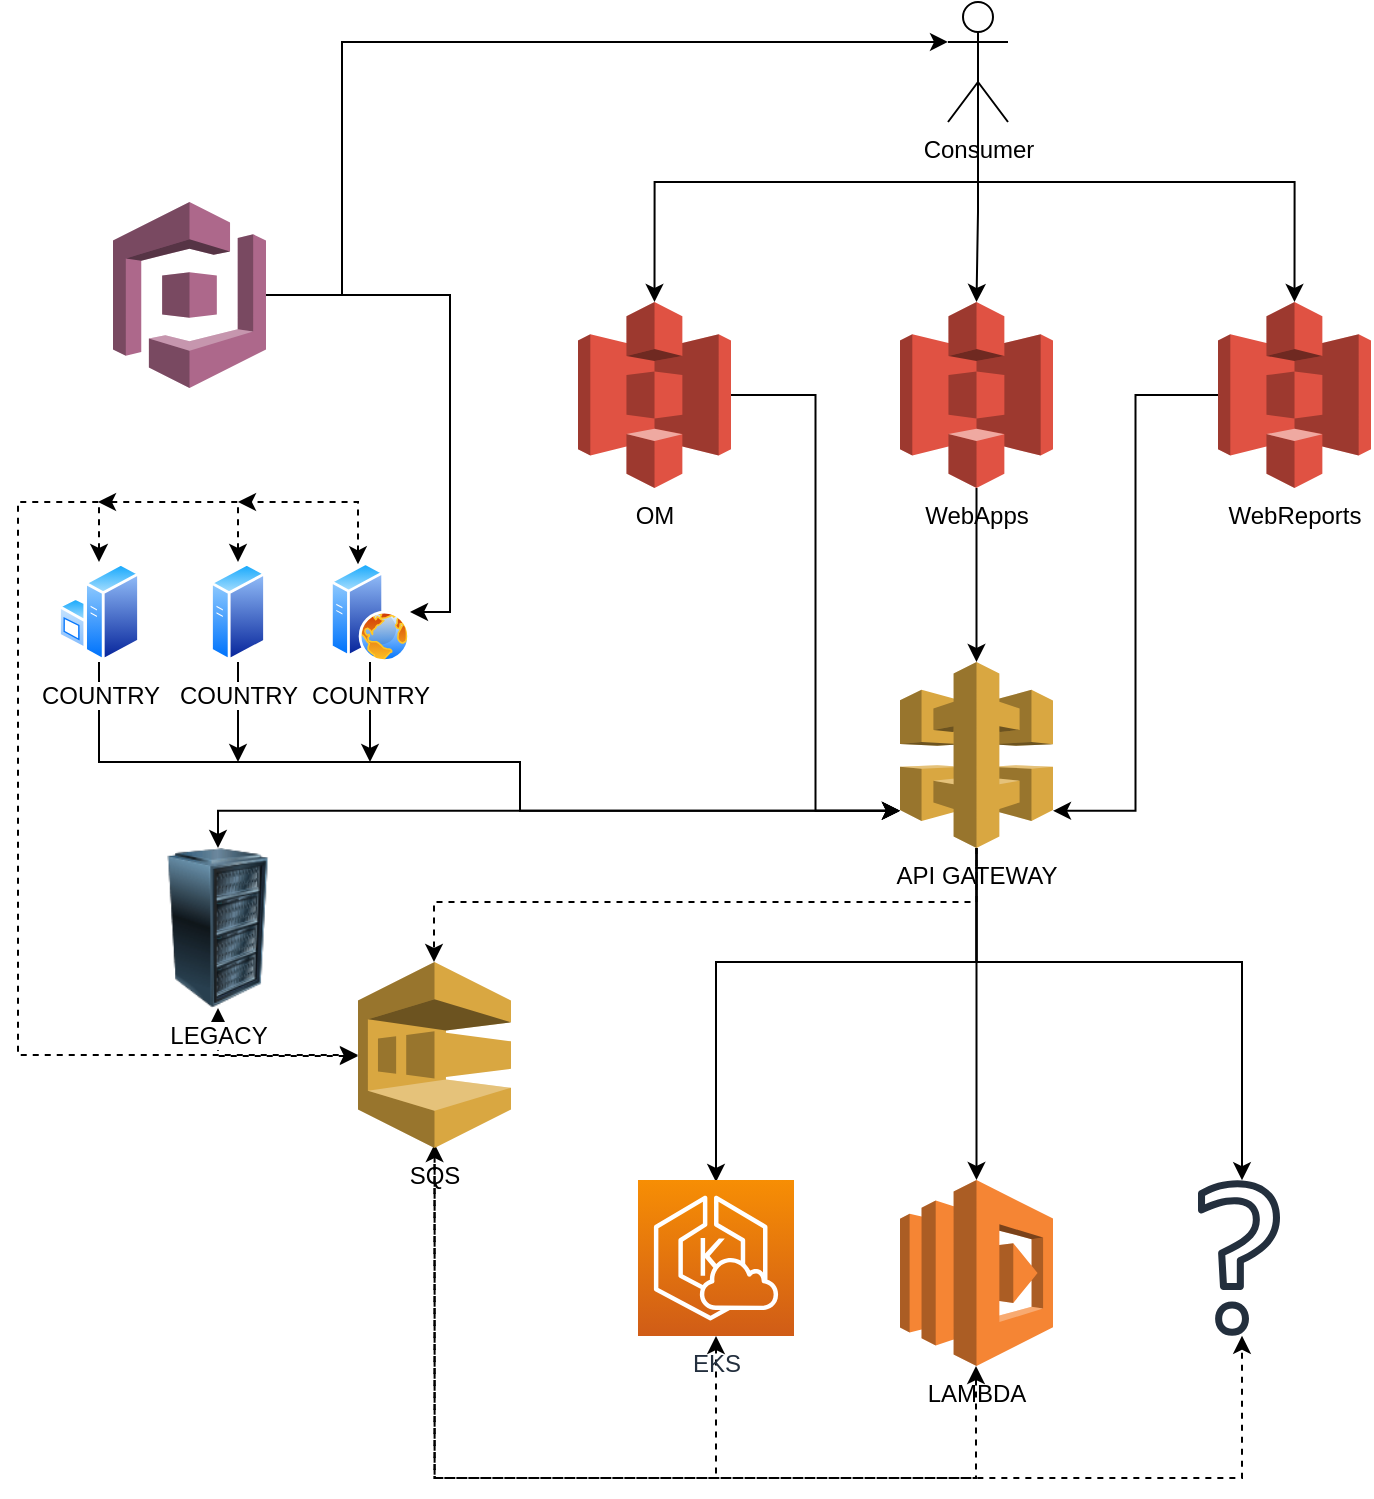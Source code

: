 <mxfile version="20.3.7" type="github">
  <diagram id="Joz-wbOOevoliaPiFYPp" name="Simple arch">
    <mxGraphModel dx="1196" dy="774" grid="1" gridSize="10" guides="1" tooltips="1" connect="1" arrows="1" fold="1" page="1" pageScale="1" pageWidth="1169" pageHeight="827" math="0" shadow="0">
      <root>
        <mxCell id="0" />
        <mxCell id="1" parent="0" />
        <mxCell id="j6oTMxRk_AW7922l2MPv-18" style="edgeStyle=orthogonalEdgeStyle;rounded=0;orthogonalLoop=1;jettySize=auto;html=1;entryX=0;entryY=0.8;entryDx=0;entryDy=0;entryPerimeter=0;" edge="1" parent="1" source="j6oTMxRk_AW7922l2MPv-1" target="j6oTMxRk_AW7922l2MPv-8">
          <mxGeometry relative="1" as="geometry" />
        </mxCell>
        <mxCell id="j6oTMxRk_AW7922l2MPv-1" value="OM" style="outlineConnect=0;dashed=0;verticalLabelPosition=bottom;verticalAlign=top;align=center;html=1;shape=mxgraph.aws3.s3;fillColor=#E05243;gradientColor=none;" vertex="1" parent="1">
          <mxGeometry x="300" y="180" width="76.5" height="93" as="geometry" />
        </mxCell>
        <mxCell id="j6oTMxRk_AW7922l2MPv-2" value="LAMBDA" style="outlineConnect=0;dashed=0;verticalLabelPosition=bottom;verticalAlign=top;align=center;html=1;shape=mxgraph.aws3.lambda;fillColor=#F58534;gradientColor=none;" vertex="1" parent="1">
          <mxGeometry x="461" y="619" width="76.5" height="93" as="geometry" />
        </mxCell>
        <mxCell id="j6oTMxRk_AW7922l2MPv-20" style="edgeStyle=orthogonalEdgeStyle;rounded=0;orthogonalLoop=1;jettySize=auto;html=1;entryX=0.5;entryY=0;entryDx=0;entryDy=0;entryPerimeter=0;" edge="1" parent="1" source="j6oTMxRk_AW7922l2MPv-4" target="j6oTMxRk_AW7922l2MPv-8">
          <mxGeometry relative="1" as="geometry" />
        </mxCell>
        <mxCell id="j6oTMxRk_AW7922l2MPv-4" value="WebApps" style="outlineConnect=0;dashed=0;verticalLabelPosition=bottom;verticalAlign=top;align=center;html=1;shape=mxgraph.aws3.s3;fillColor=#E05243;gradientColor=none;" vertex="1" parent="1">
          <mxGeometry x="461" y="180" width="76.5" height="93" as="geometry" />
        </mxCell>
        <mxCell id="j6oTMxRk_AW7922l2MPv-19" style="edgeStyle=orthogonalEdgeStyle;rounded=0;orthogonalLoop=1;jettySize=auto;html=1;entryX=1;entryY=0.8;entryDx=0;entryDy=0;entryPerimeter=0;" edge="1" parent="1" source="j6oTMxRk_AW7922l2MPv-5" target="j6oTMxRk_AW7922l2MPv-8">
          <mxGeometry relative="1" as="geometry" />
        </mxCell>
        <mxCell id="j6oTMxRk_AW7922l2MPv-5" value="WebReports" style="outlineConnect=0;dashed=0;verticalLabelPosition=bottom;verticalAlign=top;align=center;html=1;shape=mxgraph.aws3.s3;fillColor=#E05243;gradientColor=none;" vertex="1" parent="1">
          <mxGeometry x="620" y="180" width="76.5" height="93" as="geometry" />
        </mxCell>
        <mxCell id="j6oTMxRk_AW7922l2MPv-21" style="edgeStyle=orthogonalEdgeStyle;rounded=0;orthogonalLoop=1;jettySize=auto;html=1;dashed=1;" edge="1" parent="1" source="j6oTMxRk_AW7922l2MPv-8" target="j6oTMxRk_AW7922l2MPv-9">
          <mxGeometry relative="1" as="geometry">
            <Array as="points">
              <mxPoint x="499" y="480" />
              <mxPoint x="228" y="480" />
            </Array>
          </mxGeometry>
        </mxCell>
        <mxCell id="j6oTMxRk_AW7922l2MPv-25" style="edgeStyle=orthogonalEdgeStyle;rounded=0;orthogonalLoop=1;jettySize=auto;html=1;" edge="1" parent="1" source="j6oTMxRk_AW7922l2MPv-8" target="j6oTMxRk_AW7922l2MPv-2">
          <mxGeometry relative="1" as="geometry" />
        </mxCell>
        <mxCell id="j6oTMxRk_AW7922l2MPv-26" style="edgeStyle=orthogonalEdgeStyle;rounded=0;orthogonalLoop=1;jettySize=auto;html=1;" edge="1" parent="1" source="j6oTMxRk_AW7922l2MPv-8">
          <mxGeometry relative="1" as="geometry">
            <mxPoint x="369" y="620" as="targetPoint" />
            <Array as="points">
              <mxPoint x="499" y="510" />
              <mxPoint x="369" y="510" />
            </Array>
          </mxGeometry>
        </mxCell>
        <mxCell id="j6oTMxRk_AW7922l2MPv-27" style="edgeStyle=orthogonalEdgeStyle;rounded=0;orthogonalLoop=1;jettySize=auto;html=1;" edge="1" parent="1" source="j6oTMxRk_AW7922l2MPv-8" target="j6oTMxRk_AW7922l2MPv-33">
          <mxGeometry relative="1" as="geometry">
            <mxPoint x="632" y="590" as="targetPoint" />
            <Array as="points">
              <mxPoint x="499" y="510" />
              <mxPoint x="632" y="510" />
            </Array>
          </mxGeometry>
        </mxCell>
        <mxCell id="j6oTMxRk_AW7922l2MPv-8" value="API GATEWAY" style="outlineConnect=0;dashed=0;verticalLabelPosition=bottom;verticalAlign=top;align=center;html=1;shape=mxgraph.aws3.api_gateway;fillColor=#D9A741;gradientColor=none;" vertex="1" parent="1">
          <mxGeometry x="461" y="360" width="76.5" height="93" as="geometry" />
        </mxCell>
        <mxCell id="j6oTMxRk_AW7922l2MPv-28" style="edgeStyle=orthogonalEdgeStyle;rounded=0;orthogonalLoop=1;jettySize=auto;html=1;dashed=1;exitX=0.5;exitY=1;exitDx=0;exitDy=0;exitPerimeter=0;" edge="1" parent="1" target="j6oTMxRk_AW7922l2MPv-32">
          <mxGeometry relative="1" as="geometry">
            <mxPoint x="228.25" y="611" as="sourcePoint" />
            <mxPoint x="370" y="720" as="targetPoint" />
            <Array as="points">
              <mxPoint x="228" y="768" />
              <mxPoint x="369" y="768" />
            </Array>
          </mxGeometry>
        </mxCell>
        <mxCell id="j6oTMxRk_AW7922l2MPv-29" style="edgeStyle=orthogonalEdgeStyle;rounded=0;orthogonalLoop=1;jettySize=auto;html=1;dashed=1;" edge="1" parent="1" target="j6oTMxRk_AW7922l2MPv-2">
          <mxGeometry relative="1" as="geometry">
            <mxPoint x="228.3" y="611" as="sourcePoint" />
            <mxPoint x="499.25" y="751" as="targetPoint" />
            <Array as="points">
              <mxPoint x="228" y="768" />
              <mxPoint x="499" y="768" />
            </Array>
          </mxGeometry>
        </mxCell>
        <mxCell id="j6oTMxRk_AW7922l2MPv-30" style="edgeStyle=orthogonalEdgeStyle;rounded=0;orthogonalLoop=1;jettySize=auto;html=1;dashed=1;jumpStyle=none;strokeColor=default;startArrow=classic;startFill=1;" edge="1" parent="1" target="j6oTMxRk_AW7922l2MPv-33">
          <mxGeometry relative="1" as="geometry">
            <mxPoint x="228.3" y="601" as="sourcePoint" />
            <mxPoint x="631.75" y="741" as="targetPoint" />
            <Array as="points">
              <mxPoint x="228" y="768" />
              <mxPoint x="632" y="768" />
            </Array>
          </mxGeometry>
        </mxCell>
        <mxCell id="j6oTMxRk_AW7922l2MPv-9" value="SQS" style="outlineConnect=0;dashed=0;verticalLabelPosition=bottom;verticalAlign=top;align=center;html=1;shape=mxgraph.aws3.sqs;fillColor=#D9A741;gradientColor=none;" vertex="1" parent="1">
          <mxGeometry x="190" y="510" width="76.5" height="93" as="geometry" />
        </mxCell>
        <mxCell id="j6oTMxRk_AW7922l2MPv-12" style="edgeStyle=orthogonalEdgeStyle;rounded=0;orthogonalLoop=1;jettySize=auto;html=1;entryX=0.5;entryY=0;entryDx=0;entryDy=0;entryPerimeter=0;" edge="1" parent="1" source="j6oTMxRk_AW7922l2MPv-10" target="j6oTMxRk_AW7922l2MPv-1">
          <mxGeometry relative="1" as="geometry">
            <Array as="points">
              <mxPoint x="500" y="120" />
              <mxPoint x="338" y="120" />
            </Array>
          </mxGeometry>
        </mxCell>
        <mxCell id="j6oTMxRk_AW7922l2MPv-13" style="edgeStyle=orthogonalEdgeStyle;rounded=0;orthogonalLoop=1;jettySize=auto;html=1;entryX=0.5;entryY=0;entryDx=0;entryDy=0;entryPerimeter=0;" edge="1" parent="1" source="j6oTMxRk_AW7922l2MPv-10" target="j6oTMxRk_AW7922l2MPv-5">
          <mxGeometry relative="1" as="geometry">
            <Array as="points">
              <mxPoint x="500" y="120" />
              <mxPoint x="658" y="120" />
            </Array>
          </mxGeometry>
        </mxCell>
        <mxCell id="j6oTMxRk_AW7922l2MPv-14" style="edgeStyle=orthogonalEdgeStyle;rounded=0;orthogonalLoop=1;jettySize=auto;html=1;exitX=0.5;exitY=0.5;exitDx=0;exitDy=0;exitPerimeter=0;entryX=0.5;entryY=0;entryDx=0;entryDy=0;entryPerimeter=0;" edge="1" parent="1" source="j6oTMxRk_AW7922l2MPv-10" target="j6oTMxRk_AW7922l2MPv-4">
          <mxGeometry relative="1" as="geometry" />
        </mxCell>
        <mxCell id="j6oTMxRk_AW7922l2MPv-10" value="Consumer" style="shape=umlActor;verticalLabelPosition=bottom;verticalAlign=top;html=1;outlineConnect=0;" vertex="1" parent="1">
          <mxGeometry x="485" y="30" width="30" height="60" as="geometry" />
        </mxCell>
        <mxCell id="j6oTMxRk_AW7922l2MPv-32" value="EKS" style="sketch=0;points=[[0,0,0],[0.25,0,0],[0.5,0,0],[0.75,0,0],[1,0,0],[0,1,0],[0.25,1,0],[0.5,1,0],[0.75,1,0],[1,1,0],[0,0.25,0],[0,0.5,0],[0,0.75,0],[1,0.25,0],[1,0.5,0],[1,0.75,0]];outlineConnect=0;fontColor=#232F3E;gradientColor=#F78E04;gradientDirection=north;fillColor=#D05C17;strokeColor=#ffffff;dashed=0;verticalLabelPosition=bottom;verticalAlign=top;align=center;html=1;fontSize=12;fontStyle=0;aspect=fixed;shape=mxgraph.aws4.resourceIcon;resIcon=mxgraph.aws4.eks_cloud;" vertex="1" parent="1">
          <mxGeometry x="330" y="619" width="78" height="78" as="geometry" />
        </mxCell>
        <mxCell id="j6oTMxRk_AW7922l2MPv-33" value="" style="sketch=0;outlineConnect=0;fontColor=#232F3E;gradientColor=none;fillColor=#232F3D;strokeColor=none;dashed=0;verticalLabelPosition=bottom;verticalAlign=top;align=center;html=1;fontSize=12;fontStyle=0;aspect=fixed;pointerEvents=1;shape=mxgraph.aws4.question;" vertex="1" parent="1">
          <mxGeometry x="610" y="619" width="41" height="78" as="geometry" />
        </mxCell>
        <mxCell id="j6oTMxRk_AW7922l2MPv-50" style="edgeStyle=orthogonalEdgeStyle;rounded=0;jumpStyle=none;orthogonalLoop=1;jettySize=auto;html=1;strokeColor=default;startArrow=none;startFill=0;" edge="1" parent="1" source="j6oTMxRk_AW7922l2MPv-36">
          <mxGeometry relative="1" as="geometry">
            <mxPoint x="130" y="410" as="targetPoint" />
          </mxGeometry>
        </mxCell>
        <mxCell id="j6oTMxRk_AW7922l2MPv-54" style="edgeStyle=orthogonalEdgeStyle;rounded=0;jumpStyle=none;orthogonalLoop=1;jettySize=auto;html=1;dashed=1;strokeColor=default;startArrow=classic;startFill=1;" edge="1" parent="1" source="j6oTMxRk_AW7922l2MPv-36">
          <mxGeometry relative="1" as="geometry">
            <mxPoint x="60" y="280" as="targetPoint" />
            <Array as="points">
              <mxPoint x="130" y="280" />
            </Array>
          </mxGeometry>
        </mxCell>
        <mxCell id="j6oTMxRk_AW7922l2MPv-36" value="COUNTRY" style="aspect=fixed;perimeter=ellipsePerimeter;html=1;align=center;shadow=0;dashed=0;spacingTop=3;image;image=img/lib/active_directory/generic_server.svg;" vertex="1" parent="1">
          <mxGeometry x="116" y="310" width="28.0" height="50" as="geometry" />
        </mxCell>
        <mxCell id="j6oTMxRk_AW7922l2MPv-46" style="edgeStyle=orthogonalEdgeStyle;rounded=0;jumpStyle=none;orthogonalLoop=1;jettySize=auto;html=1;entryX=0;entryY=0.8;entryDx=0;entryDy=0;entryPerimeter=0;strokeColor=default;startArrow=none;startFill=0;" edge="1" parent="1" source="j6oTMxRk_AW7922l2MPv-37" target="j6oTMxRk_AW7922l2MPv-8">
          <mxGeometry relative="1" as="geometry">
            <Array as="points">
              <mxPoint x="61" y="410" />
              <mxPoint x="271" y="410" />
              <mxPoint x="271" y="434" />
            </Array>
          </mxGeometry>
        </mxCell>
        <mxCell id="j6oTMxRk_AW7922l2MPv-53" style="edgeStyle=orthogonalEdgeStyle;rounded=0;jumpStyle=none;orthogonalLoop=1;jettySize=auto;html=1;entryX=0;entryY=0.5;entryDx=0;entryDy=0;entryPerimeter=0;dashed=1;strokeColor=default;startArrow=classic;startFill=1;exitX=0.5;exitY=0;exitDx=0;exitDy=0;" edge="1" parent="1" source="j6oTMxRk_AW7922l2MPv-37" target="j6oTMxRk_AW7922l2MPv-9">
          <mxGeometry relative="1" as="geometry">
            <Array as="points">
              <mxPoint x="60" y="280" />
              <mxPoint x="20" y="280" />
              <mxPoint x="20" y="557" />
            </Array>
          </mxGeometry>
        </mxCell>
        <mxCell id="j6oTMxRk_AW7922l2MPv-37" value="COUNTRY" style="aspect=fixed;perimeter=ellipsePerimeter;html=1;align=center;shadow=0;dashed=0;spacingTop=3;image;image=img/lib/active_directory/windows_server.svg;" vertex="1" parent="1">
          <mxGeometry x="40" y="310" width="41" height="50" as="geometry" />
        </mxCell>
        <mxCell id="j6oTMxRk_AW7922l2MPv-51" style="edgeStyle=orthogonalEdgeStyle;rounded=0;jumpStyle=none;orthogonalLoop=1;jettySize=auto;html=1;strokeColor=default;startArrow=none;startFill=0;" edge="1" parent="1" source="j6oTMxRk_AW7922l2MPv-40">
          <mxGeometry relative="1" as="geometry">
            <mxPoint x="196" y="410" as="targetPoint" />
          </mxGeometry>
        </mxCell>
        <mxCell id="j6oTMxRk_AW7922l2MPv-55" style="edgeStyle=orthogonalEdgeStyle;rounded=0;jumpStyle=none;orthogonalLoop=1;jettySize=auto;html=1;dashed=1;strokeColor=default;startArrow=classic;startFill=1;" edge="1" parent="1" source="j6oTMxRk_AW7922l2MPv-40">
          <mxGeometry relative="1" as="geometry">
            <mxPoint x="130" y="280" as="targetPoint" />
            <Array as="points">
              <mxPoint x="190" y="280" />
            </Array>
          </mxGeometry>
        </mxCell>
        <mxCell id="j6oTMxRk_AW7922l2MPv-40" value="COUNTRY" style="aspect=fixed;perimeter=ellipsePerimeter;html=1;align=center;shadow=0;dashed=0;spacingTop=3;image;image=img/lib/active_directory/web_server.svg;" vertex="1" parent="1">
          <mxGeometry x="176" y="310" width="40" height="50" as="geometry" />
        </mxCell>
        <mxCell id="j6oTMxRk_AW7922l2MPv-45" style="edgeStyle=orthogonalEdgeStyle;rounded=0;jumpStyle=none;orthogonalLoop=1;jettySize=auto;html=1;entryX=0;entryY=0.8;entryDx=0;entryDy=0;entryPerimeter=0;strokeColor=default;startArrow=classic;startFill=1;exitX=0.5;exitY=0;exitDx=0;exitDy=0;" edge="1" parent="1" source="j6oTMxRk_AW7922l2MPv-44" target="j6oTMxRk_AW7922l2MPv-8">
          <mxGeometry relative="1" as="geometry">
            <Array as="points">
              <mxPoint x="120" y="434" />
            </Array>
          </mxGeometry>
        </mxCell>
        <mxCell id="j6oTMxRk_AW7922l2MPv-52" style="edgeStyle=orthogonalEdgeStyle;rounded=0;jumpStyle=none;orthogonalLoop=1;jettySize=auto;html=1;strokeColor=default;startArrow=classic;startFill=1;dashed=1;" edge="1" parent="1" source="j6oTMxRk_AW7922l2MPv-44" target="j6oTMxRk_AW7922l2MPv-9">
          <mxGeometry relative="1" as="geometry">
            <Array as="points">
              <mxPoint x="120" y="557" />
            </Array>
          </mxGeometry>
        </mxCell>
        <mxCell id="j6oTMxRk_AW7922l2MPv-44" value="LEGACY" style="image;html=1;image=img/lib/clip_art/computers/Server_Rack_128x128.png" vertex="1" parent="1">
          <mxGeometry x="80" y="453" width="80" height="80" as="geometry" />
        </mxCell>
        <mxCell id="j6oTMxRk_AW7922l2MPv-57" style="edgeStyle=orthogonalEdgeStyle;rounded=0;jumpStyle=none;orthogonalLoop=1;jettySize=auto;html=1;entryX=0;entryY=0.333;entryDx=0;entryDy=0;entryPerimeter=0;strokeColor=default;startArrow=none;startFill=0;" edge="1" parent="1" source="j6oTMxRk_AW7922l2MPv-56" target="j6oTMxRk_AW7922l2MPv-10">
          <mxGeometry relative="1" as="geometry">
            <Array as="points">
              <mxPoint x="182" y="50" />
            </Array>
          </mxGeometry>
        </mxCell>
        <mxCell id="j6oTMxRk_AW7922l2MPv-59" style="edgeStyle=orthogonalEdgeStyle;rounded=0;jumpStyle=none;orthogonalLoop=1;jettySize=auto;html=1;entryX=1;entryY=0.5;entryDx=0;entryDy=0;strokeColor=default;startArrow=none;startFill=0;" edge="1" parent="1" source="j6oTMxRk_AW7922l2MPv-56" target="j6oTMxRk_AW7922l2MPv-40">
          <mxGeometry relative="1" as="geometry" />
        </mxCell>
        <mxCell id="j6oTMxRk_AW7922l2MPv-56" value="" style="outlineConnect=0;dashed=0;verticalLabelPosition=bottom;verticalAlign=top;align=center;html=1;shape=mxgraph.aws3.cognito;fillColor=#AD688B;gradientColor=none;" vertex="1" parent="1">
          <mxGeometry x="67.5" y="130" width="76.5" height="93" as="geometry" />
        </mxCell>
      </root>
    </mxGraphModel>
  </diagram>
</mxfile>
